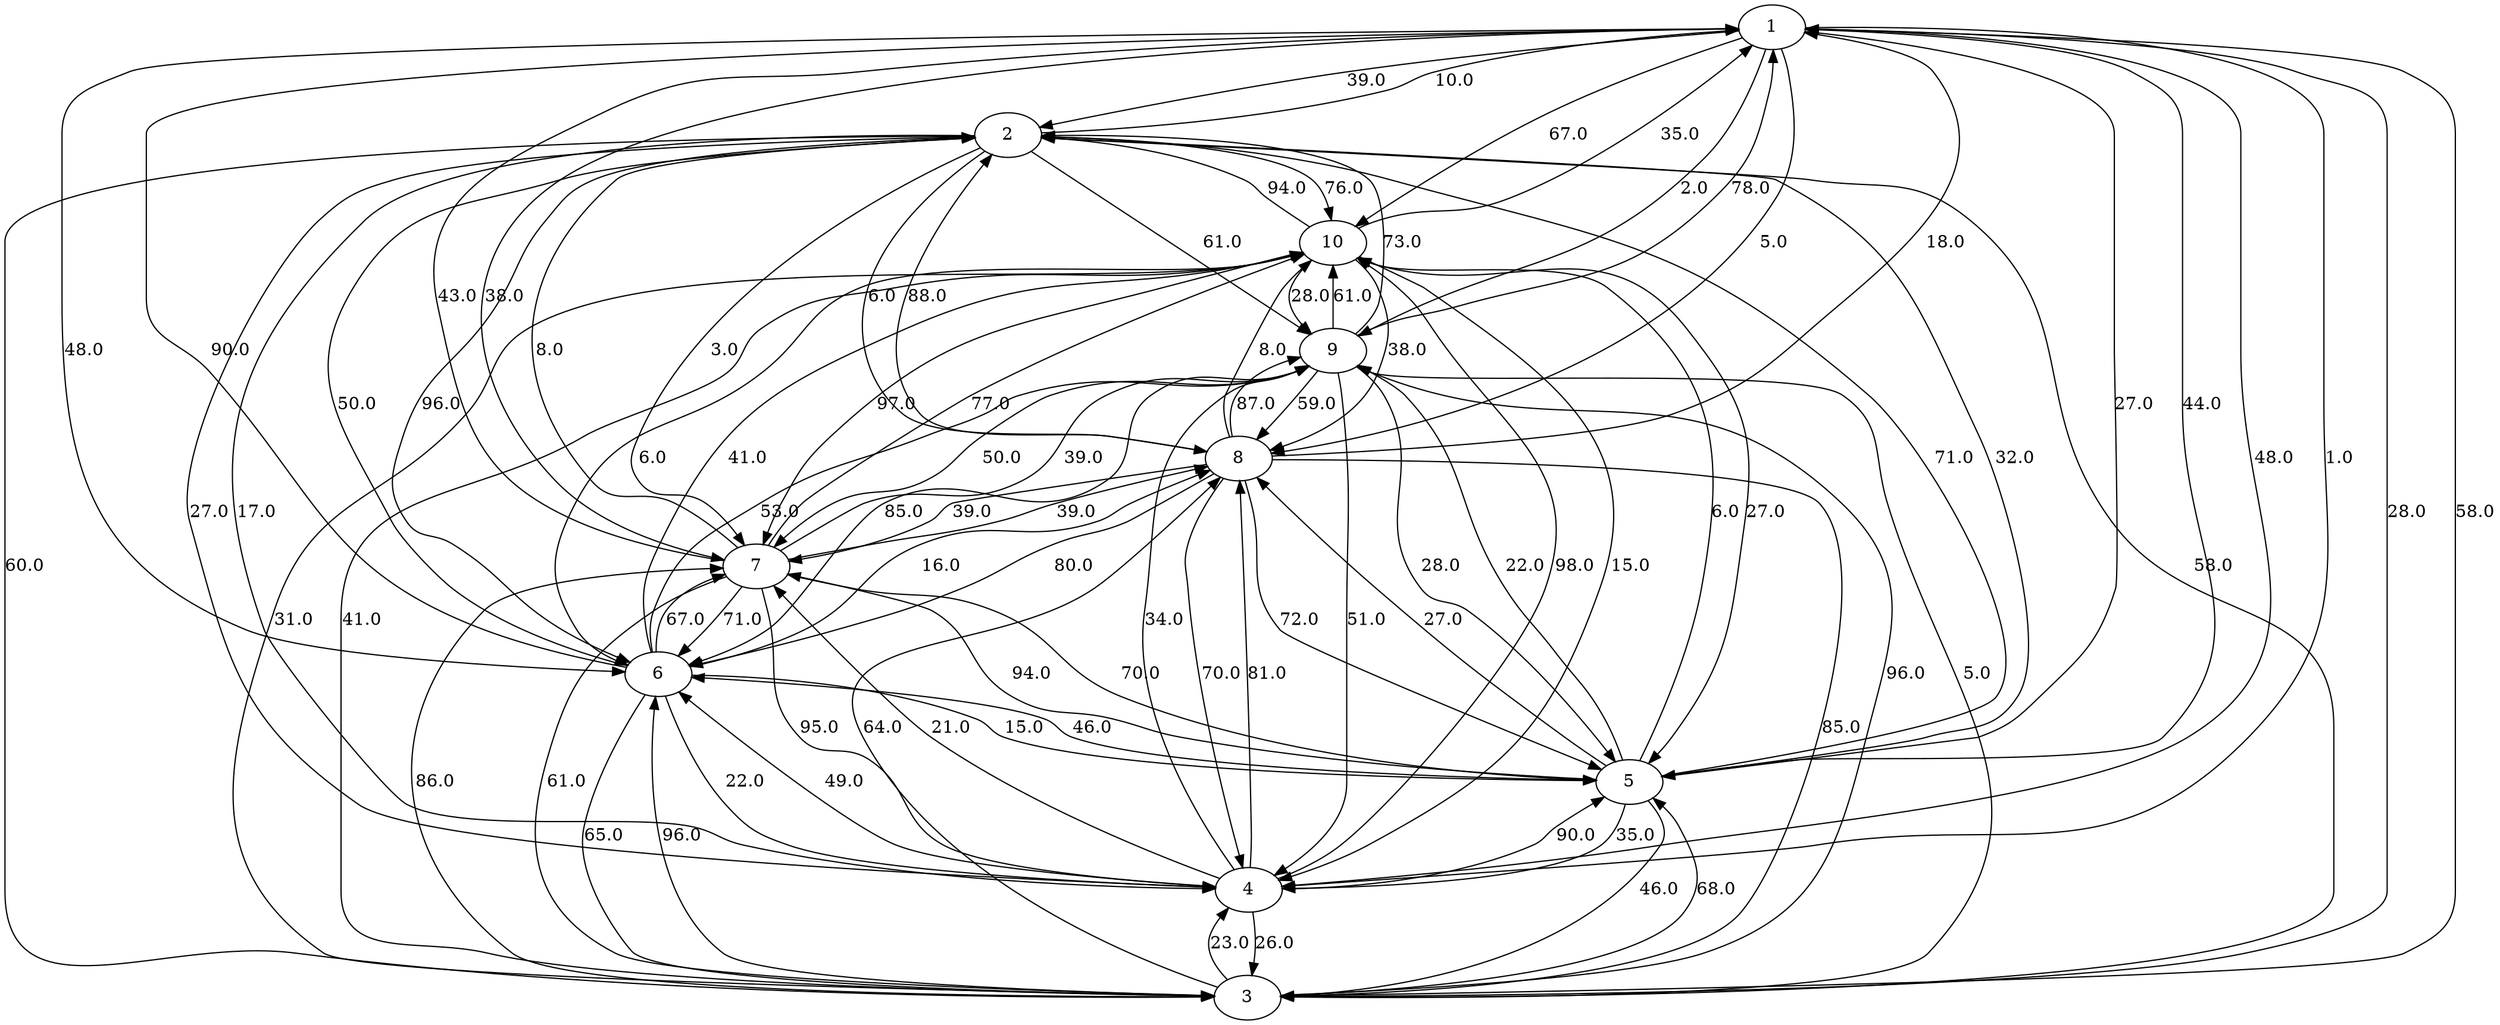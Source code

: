 strict digraph G {
  1 [ label="1" ];
  2 [ label="2" ];
  3 [ label="3" ];
  4 [ label="4" ];
  5 [ label="5" ];
  6 [ label="6" ];
  7 [ label="7" ];
  8 [ label="8" ];
  9 [ label="9" ];
  10 [ label="10" ];
  8 -> 4 [ label="70.0" ];
  3 -> 2 [ label="58.0" ];
  2 -> 4 [ label="17.0" ];
  7 -> 4 [ label="95.0" ];
  5 -> 3 [ label="46.0" ];
  8 -> 3 [ label="85.0" ];
  1 -> 2 [ label="39.0" ];
  7 -> 8 [ label="39.0" ];
  10 -> 9 [ label="28.0" ];
  1 -> 7 [ label="38.0" ];
  3 -> 5 [ label="68.0" ];
  6 -> 8 [ label="16.0" ];
  10 -> 3 [ label="31.0" ];
  2 -> 1 [ label="10.0" ];
  1 -> 9 [ label="2.0" ];
  6 -> 9 [ label="53.0" ];
  6 -> 7 [ label="67.0" ];
  3 -> 8 [ label="64.0" ];
  9 -> 2 [ label="73.0" ];
  5 -> 2 [ label="71.0" ];
  6 -> 3 [ label="65.0" ];
  9 -> 3 [ label="5.0" ];
  4 -> 10 [ label="98.0" ];
  9 -> 8 [ label="59.0" ];
  9 -> 6 [ label="85.0" ];
  8 -> 9 [ label="87.0" ];
  8 -> 1 [ label="18.0" ];
  9 -> 7 [ label="50.0" ];
  2 -> 6 [ label="96.0" ];
  1 -> 6 [ label="48.0" ];
  6 -> 5 [ label="15.0" ];
  9 -> 5 [ label="28.0" ];
  5 -> 8 [ label="27.0" ];
  2 -> 3 [ label="60.0" ];
  5 -> 4 [ label="35.0" ];
  8 -> 10 [ label="8.0" ];
  5 -> 1 [ label="44.0" ];
  2 -> 5 [ label="32.0" ];
  3 -> 7 [ label="86.0" ];
  3 -> 1 [ label="58.0" ];
  9 -> 4 [ label="51.0" ];
  10 -> 1 [ label="35.0" ];
  1 -> 5 [ label="27.0" ];
  4 -> 3 [ label="26.0" ];
  7 -> 2 [ label="8.0" ];
  8 -> 2 [ label="88.0" ];
  6 -> 4 [ label="22.0" ];
  6 -> 1 [ label="90.0" ];
  10 -> 8 [ label="38.0" ];
  1 -> 10 [ label="67.0" ];
  1 -> 4 [ label="1.0" ];
  7 -> 10 [ label="77.0" ];
  3 -> 10 [ label="41.0" ];
  7 -> 9 [ label="39.0" ];
  10 -> 6 [ label="6.0" ];
  5 -> 10 [ label="6.0" ];
  3 -> 4 [ label="23.0" ];
  4 -> 7 [ label="21.0" ];
  7 -> 5 [ label="70.0" ];
  9 -> 1 [ label="78.0" ];
  9 -> 10 [ label="61.0" ];
  5 -> 7 [ label="94.0" ];
  7 -> 6 [ label="71.0" ];
  7 -> 1 [ label="43.0" ];
  2 -> 8 [ label="6.0" ];
  8 -> 6 [ label="80.0" ];
  2 -> 7 [ label="3.0" ];
  10 -> 7 [ label="97.0" ];
  1 -> 3 [ label="28.0" ];
  1 -> 8 [ label="5.0" ];
  10 -> 4 [ label="15.0" ];
  8 -> 5 [ label="72.0" ];
  2 -> 10 [ label="76.0" ];
  3 -> 9 [ label="96.0" ];
  4 -> 2 [ label="27.0" ];
  6 -> 10 [ label="41.0" ];
  5 -> 6 [ label="46.0" ];
  4 -> 1 [ label="48.0" ];
  10 -> 5 [ label="27.0" ];
  4 -> 6 [ label="49.0" ];
  4 -> 9 [ label="34.0" ];
  5 -> 9 [ label="22.0" ];
  8 -> 7 [ label="39.0" ];
  2 -> 9 [ label="61.0" ];
  3 -> 6 [ label="96.0" ];
  7 -> 3 [ label="61.0" ];
  4 -> 8 [ label="81.0" ];
  6 -> 2 [ label="50.0" ];
  4 -> 5 [ label="90.0" ];
  10 -> 2 [ label="94.0" ];
}
